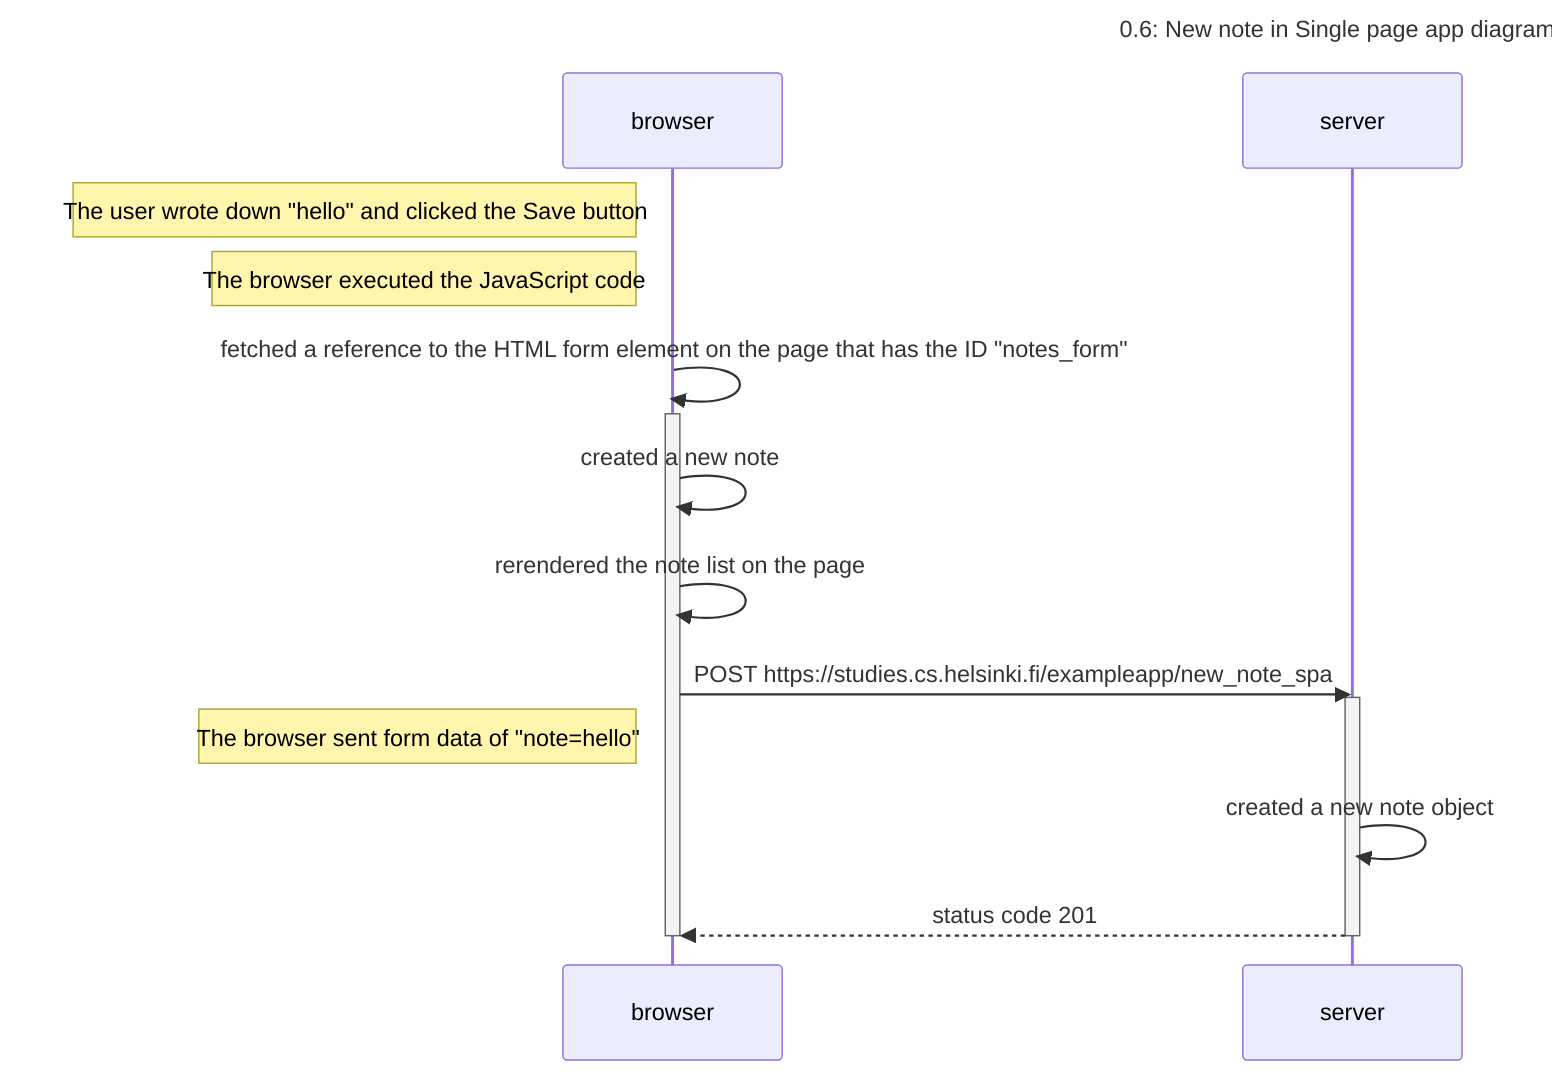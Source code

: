 sequenceDiagram

title 0.6: New note in Single page app diagram

participant browser
participant server

note left of browser: The user wrote down "hello" and clicked the Save button
note left of browser: The browser executed the JavaScript code

browser->>browser:  fetched a reference to the HTML form element on the page that has the ID "notes_form"
    activate browser

browser->>browser: created a new note

browser->>browser: rerendered the note list on the page

browser->>server: POST https://studies.cs.helsinki.fi/exampleapp/new_note_spa
    activate server
    note left of browser: The browser sent form data of "note=hello"

    server->> server:created a new note object
    server-->>browser: status code 201
    
    deactivate browser
    deactivate server